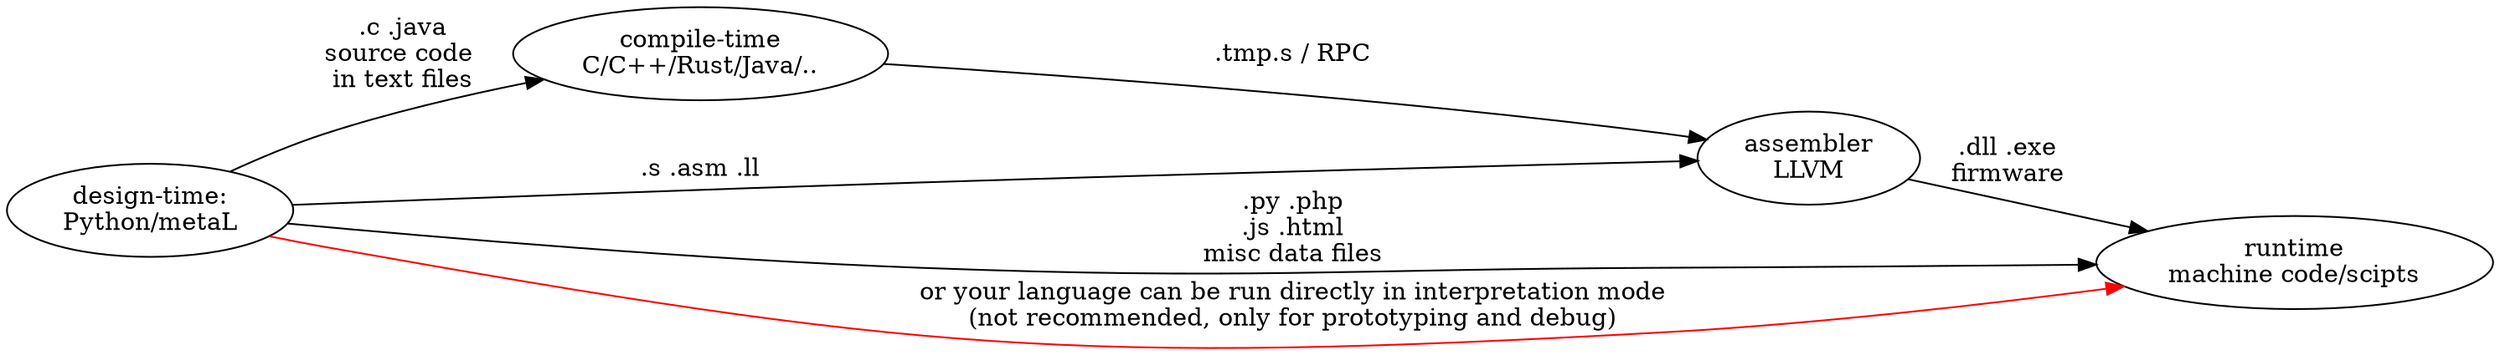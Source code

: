 digraph {
    rankdir=LR
    design -> compile [label=".c .java\nsource code \nin text files"]
    design -> assembler [label=".s .asm .ll"]
    compile-> assembler [label=".tmp.s / RPC"]
    assembler -> runtime [label=".dll .exe\nfirmware"]
    design -> runtime [label=".py .php\n.js .html\nmisc data files"]
    design [label="design-time:\nPython/metaL"]
    compile [label="compile-time\nC/C++/Rust/Java/.."]
    assembler [label="assembler\nLLVM"]
    runtime [label="runtime\nmachine code/scipts"]
    design -> runtime [label="or your language can be run directly in interpretation mode\n(not recommended, only for prototyping and debug)",color=red]
}